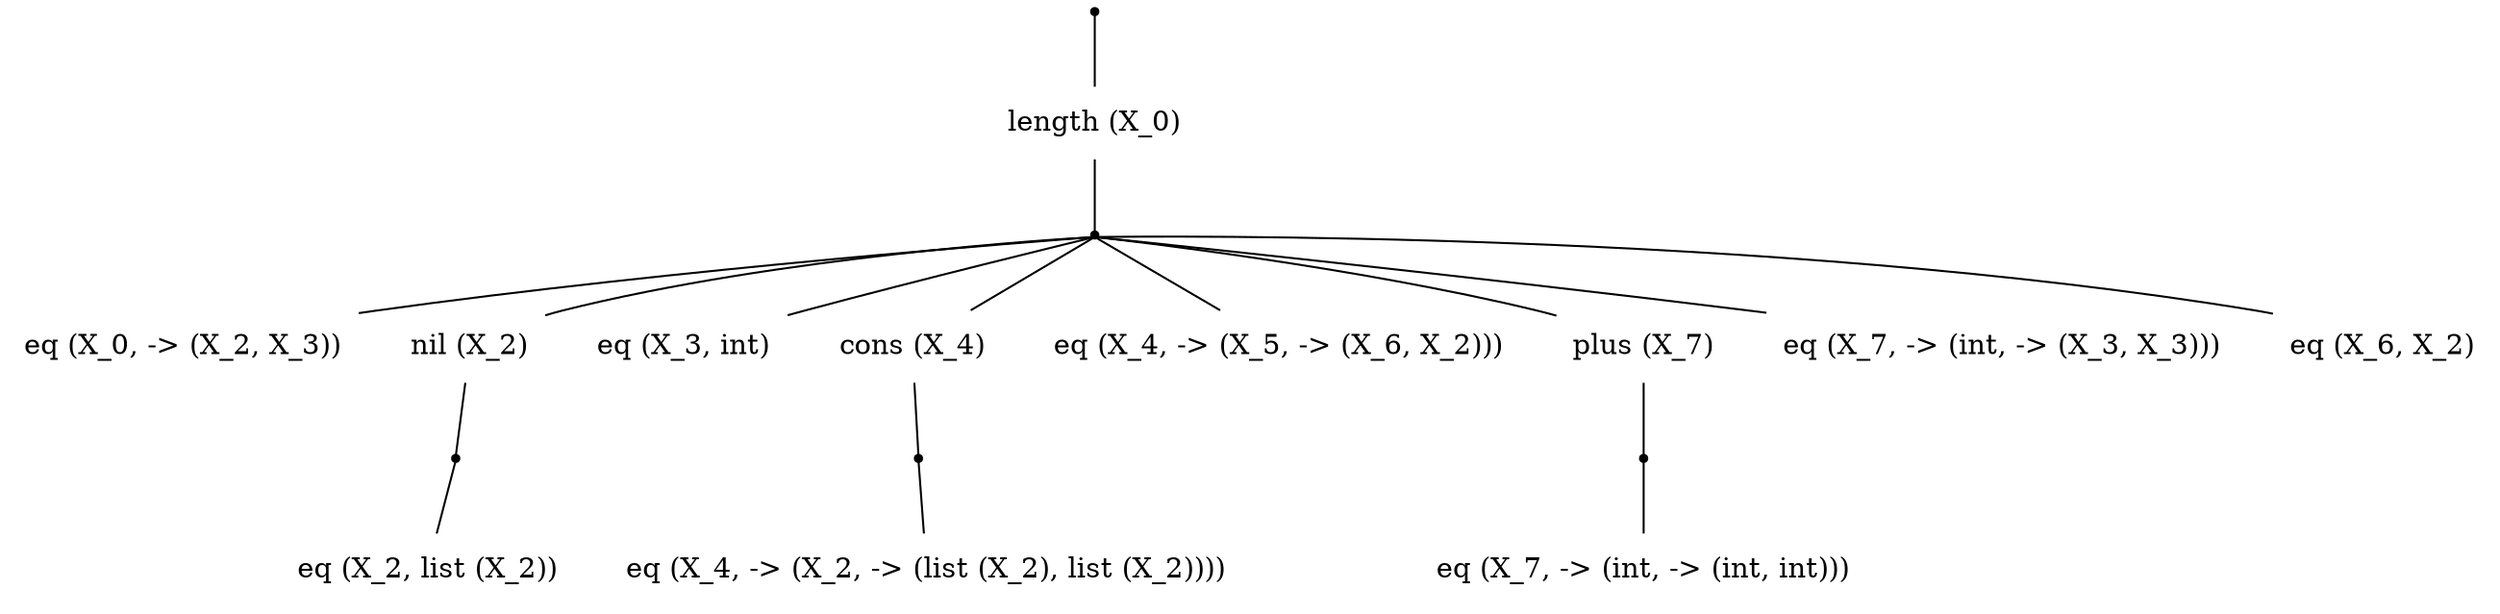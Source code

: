 digraph G {
0 [shape=point];
1 [shape=none,label="length (X_0)"];
2 [shape=point];
3 [shape=none,label="eq (X_0, -> (X_2, X_3))"];
2 -> 3[arrowhead=none];
4 [shape=none,label="nil (X_2)"];
5 [shape=point];
6 [shape=none,label="eq (X_2, list (X_2))"];
5 -> 6[arrowhead=none];
4 -> 5[arrowhead=none];
2 -> 4[arrowhead=none];
7 [shape=none,label="eq (X_3, int)"];
2 -> 7[arrowhead=none];
8 [shape=none,label="cons (X_4)"];
9 [shape=point];
10 [shape=none,label="eq (X_4, -> (X_2, -> (list (X_2), list (X_2))))"];
9 -> 10[arrowhead=none];
8 -> 9[arrowhead=none];
2 -> 8[arrowhead=none];
11 [shape=none,label="eq (X_4, -> (X_5, -> (X_6, X_2)))"];
2 -> 11[arrowhead=none];
12 [shape=none,label="plus (X_7)"];
13 [shape=point];
14 [shape=none,label="eq (X_7, -> (int, -> (int, int)))"];
13 -> 14[arrowhead=none];
12 -> 13[arrowhead=none];
2 -> 12[arrowhead=none];
15 [shape=none,label="eq (X_7, -> (int, -> (X_3, X_3)))"];
2 -> 15[arrowhead=none];
16 [shape=none,label="eq (X_6, X_2)"];
2 -> 16[arrowhead=none];
1 -> 2[arrowhead=none];
0 -> 1[arrowhead=none];
}